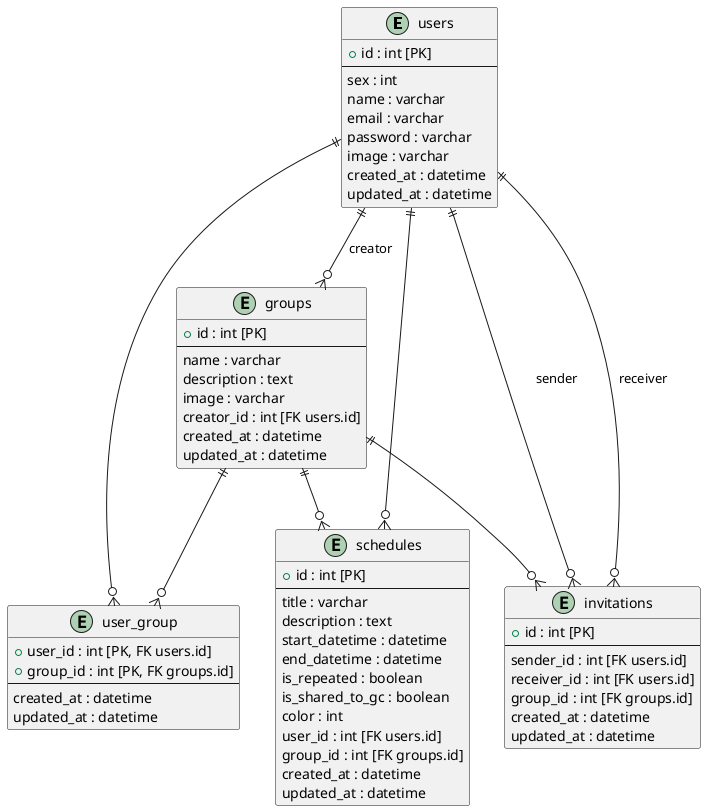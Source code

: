@startuml

entity "users" as users {
  + id : int [PK]
  --
  sex : int
  name : varchar
  email : varchar
  password : varchar
  image : varchar
  created_at : datetime
  updated_at : datetime
}

entity "groups" as groups {
  + id : int [PK]
  --
  name : varchar
  description : text
  image : varchar
  creator_id : int [FK users.id]
  created_at : datetime
  updated_at : datetime
}

entity "user_group" as user_group {
  + user_id : int [PK, FK users.id]
  + group_id : int [PK, FK groups.id]
  --
  created_at : datetime
  updated_at : datetime
}

entity "schedules" as schedules {
  + id : int [PK]
  --
  title : varchar
  description : text
  start_datetime : datetime
  end_datetime : datetime
  is_repeated : boolean
  is_shared_to_gc : boolean
  color : int
  user_id : int [FK users.id]
  group_id : int [FK groups.id]
  created_at : datetime
  updated_at : datetime
}

entity "invitations" as invitations {
  + id : int [PK]
  --
  sender_id : int [FK users.id]
  receiver_id : int [FK users.id]
  group_id : int [FK groups.id]
  created_at : datetime
  updated_at : datetime
}

users ||--o{ user_group
users ||--o{ groups : creator
groups ||--o{ user_group
users ||--o{ schedules
groups ||--o{ schedules
users ||--o{ invitations : sender
users ||--o{ invitations : receiver
groups ||--o{ invitations

@enduml
